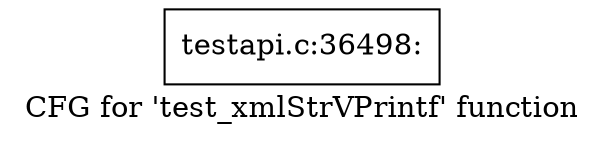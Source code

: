 digraph "CFG for 'test_xmlStrVPrintf' function" {
	label="CFG for 'test_xmlStrVPrintf' function";

	Node0x54e2c50 [shape=record,label="{testapi.c:36498:}"];
}
